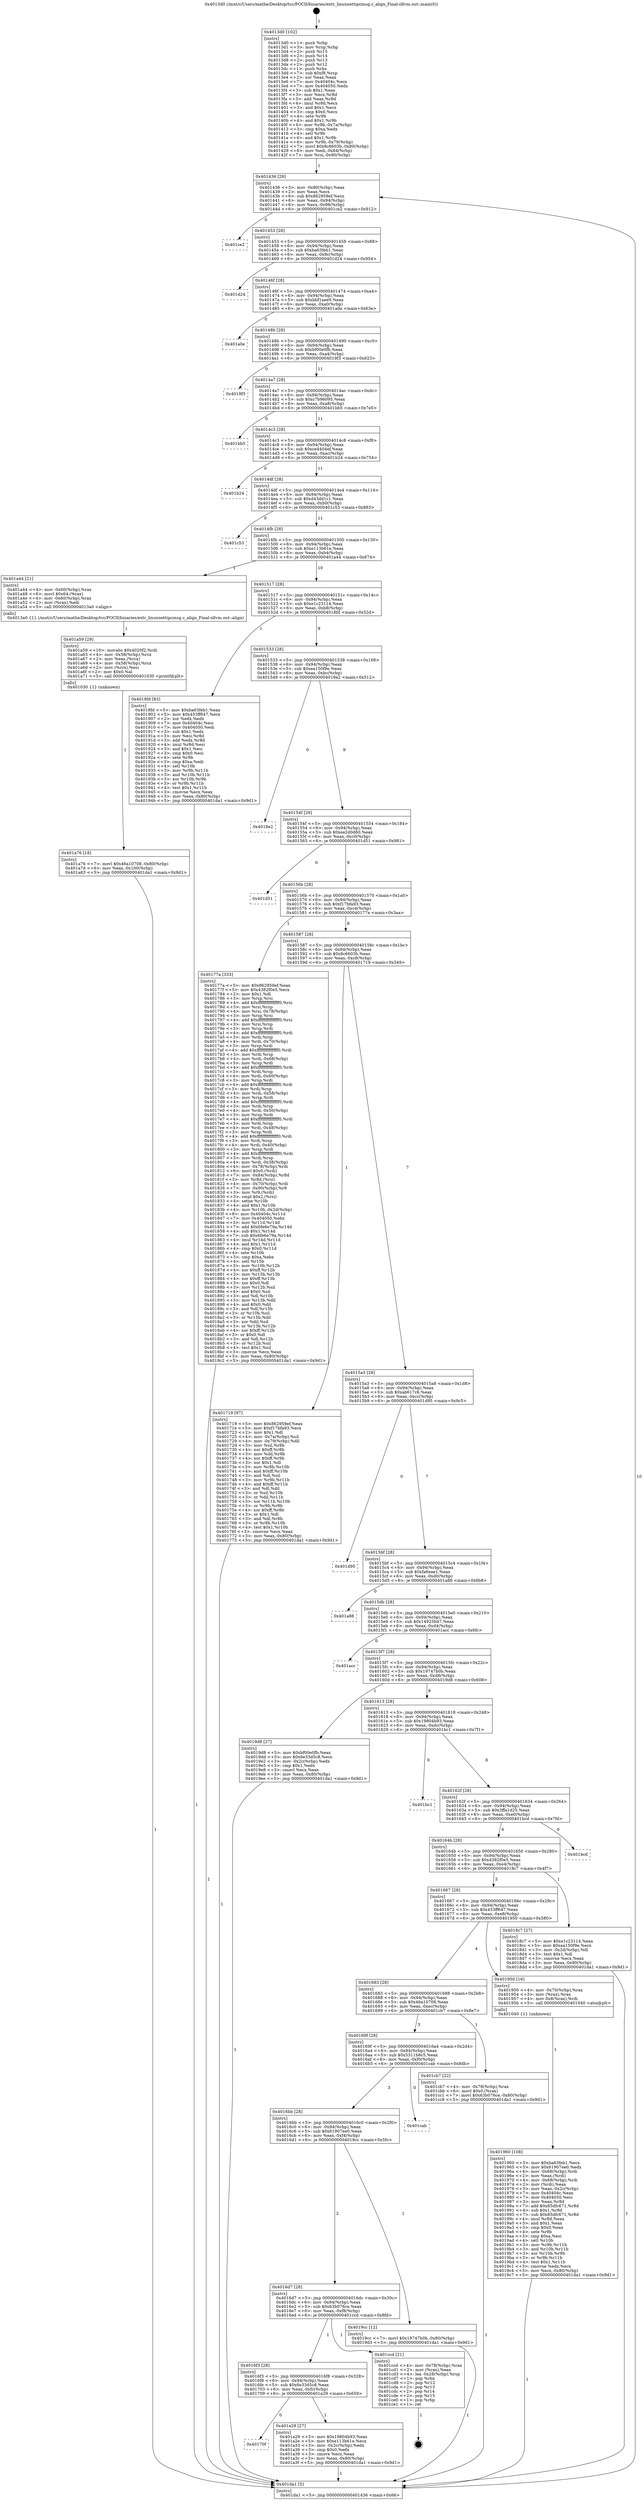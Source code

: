 digraph "0x4013d0" {
  label = "0x4013d0 (/mnt/c/Users/mathe/Desktop/tcc/POCII/binaries/extr_linuxnettipcmsg.c_align_Final-ollvm.out::main(0))"
  labelloc = "t"
  node[shape=record]

  Entry [label="",width=0.3,height=0.3,shape=circle,fillcolor=black,style=filled]
  "0x401436" [label="{
     0x401436 [29]\l
     | [instrs]\l
     &nbsp;&nbsp;0x401436 \<+3\>: mov -0x80(%rbp),%eax\l
     &nbsp;&nbsp;0x401439 \<+2\>: mov %eax,%ecx\l
     &nbsp;&nbsp;0x40143b \<+6\>: sub $0x862959ef,%ecx\l
     &nbsp;&nbsp;0x401441 \<+6\>: mov %eax,-0x94(%rbp)\l
     &nbsp;&nbsp;0x401447 \<+6\>: mov %ecx,-0x98(%rbp)\l
     &nbsp;&nbsp;0x40144d \<+6\>: je 0000000000401ce2 \<main+0x912\>\l
  }"]
  "0x401ce2" [label="{
     0x401ce2\l
  }", style=dashed]
  "0x401453" [label="{
     0x401453 [28]\l
     | [instrs]\l
     &nbsp;&nbsp;0x401453 \<+5\>: jmp 0000000000401458 \<main+0x88\>\l
     &nbsp;&nbsp;0x401458 \<+6\>: mov -0x94(%rbp),%eax\l
     &nbsp;&nbsp;0x40145e \<+5\>: sub $0xba63feb1,%eax\l
     &nbsp;&nbsp;0x401463 \<+6\>: mov %eax,-0x9c(%rbp)\l
     &nbsp;&nbsp;0x401469 \<+6\>: je 0000000000401d24 \<main+0x954\>\l
  }"]
  Exit [label="",width=0.3,height=0.3,shape=circle,fillcolor=black,style=filled,peripheries=2]
  "0x401d24" [label="{
     0x401d24\l
  }", style=dashed]
  "0x40146f" [label="{
     0x40146f [28]\l
     | [instrs]\l
     &nbsp;&nbsp;0x40146f \<+5\>: jmp 0000000000401474 \<main+0xa4\>\l
     &nbsp;&nbsp;0x401474 \<+6\>: mov -0x94(%rbp),%eax\l
     &nbsp;&nbsp;0x40147a \<+5\>: sub $0xbbf1aee9,%eax\l
     &nbsp;&nbsp;0x40147f \<+6\>: mov %eax,-0xa0(%rbp)\l
     &nbsp;&nbsp;0x401485 \<+6\>: je 0000000000401a0e \<main+0x63e\>\l
  }"]
  "0x401a76" [label="{
     0x401a76 [18]\l
     | [instrs]\l
     &nbsp;&nbsp;0x401a76 \<+7\>: movl $0x46a10708,-0x80(%rbp)\l
     &nbsp;&nbsp;0x401a7d \<+6\>: mov %eax,-0x100(%rbp)\l
     &nbsp;&nbsp;0x401a83 \<+5\>: jmp 0000000000401da1 \<main+0x9d1\>\l
  }"]
  "0x401a0e" [label="{
     0x401a0e\l
  }", style=dashed]
  "0x40148b" [label="{
     0x40148b [28]\l
     | [instrs]\l
     &nbsp;&nbsp;0x40148b \<+5\>: jmp 0000000000401490 \<main+0xc0\>\l
     &nbsp;&nbsp;0x401490 \<+6\>: mov -0x94(%rbp),%eax\l
     &nbsp;&nbsp;0x401496 \<+5\>: sub $0xbf00e0fb,%eax\l
     &nbsp;&nbsp;0x40149b \<+6\>: mov %eax,-0xa4(%rbp)\l
     &nbsp;&nbsp;0x4014a1 \<+6\>: je 00000000004019f3 \<main+0x623\>\l
  }"]
  "0x401a59" [label="{
     0x401a59 [29]\l
     | [instrs]\l
     &nbsp;&nbsp;0x401a59 \<+10\>: movabs $0x4020f2,%rdi\l
     &nbsp;&nbsp;0x401a63 \<+4\>: mov -0x58(%rbp),%rcx\l
     &nbsp;&nbsp;0x401a67 \<+2\>: mov %eax,(%rcx)\l
     &nbsp;&nbsp;0x401a69 \<+4\>: mov -0x58(%rbp),%rcx\l
     &nbsp;&nbsp;0x401a6d \<+2\>: mov (%rcx),%esi\l
     &nbsp;&nbsp;0x401a6f \<+2\>: mov $0x0,%al\l
     &nbsp;&nbsp;0x401a71 \<+5\>: call 0000000000401030 \<printf@plt\>\l
     | [calls]\l
     &nbsp;&nbsp;0x401030 \{1\} (unknown)\l
  }"]
  "0x4019f3" [label="{
     0x4019f3\l
  }", style=dashed]
  "0x4014a7" [label="{
     0x4014a7 [28]\l
     | [instrs]\l
     &nbsp;&nbsp;0x4014a7 \<+5\>: jmp 00000000004014ac \<main+0xdc\>\l
     &nbsp;&nbsp;0x4014ac \<+6\>: mov -0x94(%rbp),%eax\l
     &nbsp;&nbsp;0x4014b2 \<+5\>: sub $0xc7b96095,%eax\l
     &nbsp;&nbsp;0x4014b7 \<+6\>: mov %eax,-0xa8(%rbp)\l
     &nbsp;&nbsp;0x4014bd \<+6\>: je 0000000000401bb5 \<main+0x7e5\>\l
  }"]
  "0x40170f" [label="{
     0x40170f\l
  }", style=dashed]
  "0x401bb5" [label="{
     0x401bb5\l
  }", style=dashed]
  "0x4014c3" [label="{
     0x4014c3 [28]\l
     | [instrs]\l
     &nbsp;&nbsp;0x4014c3 \<+5\>: jmp 00000000004014c8 \<main+0xf8\>\l
     &nbsp;&nbsp;0x4014c8 \<+6\>: mov -0x94(%rbp),%eax\l
     &nbsp;&nbsp;0x4014ce \<+5\>: sub $0xce4404ef,%eax\l
     &nbsp;&nbsp;0x4014d3 \<+6\>: mov %eax,-0xac(%rbp)\l
     &nbsp;&nbsp;0x4014d9 \<+6\>: je 0000000000401b24 \<main+0x754\>\l
  }"]
  "0x401a29" [label="{
     0x401a29 [27]\l
     | [instrs]\l
     &nbsp;&nbsp;0x401a29 \<+5\>: mov $0x19804b93,%eax\l
     &nbsp;&nbsp;0x401a2e \<+5\>: mov $0xe113b61e,%ecx\l
     &nbsp;&nbsp;0x401a33 \<+3\>: mov -0x2c(%rbp),%edx\l
     &nbsp;&nbsp;0x401a36 \<+3\>: cmp $0x0,%edx\l
     &nbsp;&nbsp;0x401a39 \<+3\>: cmove %ecx,%eax\l
     &nbsp;&nbsp;0x401a3c \<+3\>: mov %eax,-0x80(%rbp)\l
     &nbsp;&nbsp;0x401a3f \<+5\>: jmp 0000000000401da1 \<main+0x9d1\>\l
  }"]
  "0x401b24" [label="{
     0x401b24\l
  }", style=dashed]
  "0x4014df" [label="{
     0x4014df [28]\l
     | [instrs]\l
     &nbsp;&nbsp;0x4014df \<+5\>: jmp 00000000004014e4 \<main+0x114\>\l
     &nbsp;&nbsp;0x4014e4 \<+6\>: mov -0x94(%rbp),%eax\l
     &nbsp;&nbsp;0x4014ea \<+5\>: sub $0xd43dd1c1,%eax\l
     &nbsp;&nbsp;0x4014ef \<+6\>: mov %eax,-0xb0(%rbp)\l
     &nbsp;&nbsp;0x4014f5 \<+6\>: je 0000000000401c53 \<main+0x883\>\l
  }"]
  "0x4016f3" [label="{
     0x4016f3 [28]\l
     | [instrs]\l
     &nbsp;&nbsp;0x4016f3 \<+5\>: jmp 00000000004016f8 \<main+0x328\>\l
     &nbsp;&nbsp;0x4016f8 \<+6\>: mov -0x94(%rbp),%eax\l
     &nbsp;&nbsp;0x4016fe \<+5\>: sub $0x6e33d5c8,%eax\l
     &nbsp;&nbsp;0x401703 \<+6\>: mov %eax,-0xfc(%rbp)\l
     &nbsp;&nbsp;0x401709 \<+6\>: je 0000000000401a29 \<main+0x659\>\l
  }"]
  "0x401c53" [label="{
     0x401c53\l
  }", style=dashed]
  "0x4014fb" [label="{
     0x4014fb [28]\l
     | [instrs]\l
     &nbsp;&nbsp;0x4014fb \<+5\>: jmp 0000000000401500 \<main+0x130\>\l
     &nbsp;&nbsp;0x401500 \<+6\>: mov -0x94(%rbp),%eax\l
     &nbsp;&nbsp;0x401506 \<+5\>: sub $0xe113b61e,%eax\l
     &nbsp;&nbsp;0x40150b \<+6\>: mov %eax,-0xb4(%rbp)\l
     &nbsp;&nbsp;0x401511 \<+6\>: je 0000000000401a44 \<main+0x674\>\l
  }"]
  "0x401ccd" [label="{
     0x401ccd [21]\l
     | [instrs]\l
     &nbsp;&nbsp;0x401ccd \<+4\>: mov -0x78(%rbp),%rax\l
     &nbsp;&nbsp;0x401cd1 \<+2\>: mov (%rax),%eax\l
     &nbsp;&nbsp;0x401cd3 \<+4\>: lea -0x28(%rbp),%rsp\l
     &nbsp;&nbsp;0x401cd7 \<+1\>: pop %rbx\l
     &nbsp;&nbsp;0x401cd8 \<+2\>: pop %r12\l
     &nbsp;&nbsp;0x401cda \<+2\>: pop %r13\l
     &nbsp;&nbsp;0x401cdc \<+2\>: pop %r14\l
     &nbsp;&nbsp;0x401cde \<+2\>: pop %r15\l
     &nbsp;&nbsp;0x401ce0 \<+1\>: pop %rbp\l
     &nbsp;&nbsp;0x401ce1 \<+1\>: ret\l
  }"]
  "0x401a44" [label="{
     0x401a44 [21]\l
     | [instrs]\l
     &nbsp;&nbsp;0x401a44 \<+4\>: mov -0x60(%rbp),%rax\l
     &nbsp;&nbsp;0x401a48 \<+6\>: movl $0x64,(%rax)\l
     &nbsp;&nbsp;0x401a4e \<+4\>: mov -0x60(%rbp),%rax\l
     &nbsp;&nbsp;0x401a52 \<+2\>: mov (%rax),%edi\l
     &nbsp;&nbsp;0x401a54 \<+5\>: call 00000000004013a0 \<align\>\l
     | [calls]\l
     &nbsp;&nbsp;0x4013a0 \{1\} (/mnt/c/Users/mathe/Desktop/tcc/POCII/binaries/extr_linuxnettipcmsg.c_align_Final-ollvm.out::align)\l
  }"]
  "0x401517" [label="{
     0x401517 [28]\l
     | [instrs]\l
     &nbsp;&nbsp;0x401517 \<+5\>: jmp 000000000040151c \<main+0x14c\>\l
     &nbsp;&nbsp;0x40151c \<+6\>: mov -0x94(%rbp),%eax\l
     &nbsp;&nbsp;0x401522 \<+5\>: sub $0xe1c23114,%eax\l
     &nbsp;&nbsp;0x401527 \<+6\>: mov %eax,-0xb8(%rbp)\l
     &nbsp;&nbsp;0x40152d \<+6\>: je 00000000004018fd \<main+0x52d\>\l
  }"]
  "0x4016d7" [label="{
     0x4016d7 [28]\l
     | [instrs]\l
     &nbsp;&nbsp;0x4016d7 \<+5\>: jmp 00000000004016dc \<main+0x30c\>\l
     &nbsp;&nbsp;0x4016dc \<+6\>: mov -0x94(%rbp),%eax\l
     &nbsp;&nbsp;0x4016e2 \<+5\>: sub $0x63b076ce,%eax\l
     &nbsp;&nbsp;0x4016e7 \<+6\>: mov %eax,-0xf8(%rbp)\l
     &nbsp;&nbsp;0x4016ed \<+6\>: je 0000000000401ccd \<main+0x8fd\>\l
  }"]
  "0x4018fd" [label="{
     0x4018fd [83]\l
     | [instrs]\l
     &nbsp;&nbsp;0x4018fd \<+5\>: mov $0xba63feb1,%eax\l
     &nbsp;&nbsp;0x401902 \<+5\>: mov $0x453ff647,%ecx\l
     &nbsp;&nbsp;0x401907 \<+2\>: xor %edx,%edx\l
     &nbsp;&nbsp;0x401909 \<+7\>: mov 0x40404c,%esi\l
     &nbsp;&nbsp;0x401910 \<+7\>: mov 0x404050,%edi\l
     &nbsp;&nbsp;0x401917 \<+3\>: sub $0x1,%edx\l
     &nbsp;&nbsp;0x40191a \<+3\>: mov %esi,%r8d\l
     &nbsp;&nbsp;0x40191d \<+3\>: add %edx,%r8d\l
     &nbsp;&nbsp;0x401920 \<+4\>: imul %r8d,%esi\l
     &nbsp;&nbsp;0x401924 \<+3\>: and $0x1,%esi\l
     &nbsp;&nbsp;0x401927 \<+3\>: cmp $0x0,%esi\l
     &nbsp;&nbsp;0x40192a \<+4\>: sete %r9b\l
     &nbsp;&nbsp;0x40192e \<+3\>: cmp $0xa,%edi\l
     &nbsp;&nbsp;0x401931 \<+4\>: setl %r10b\l
     &nbsp;&nbsp;0x401935 \<+3\>: mov %r9b,%r11b\l
     &nbsp;&nbsp;0x401938 \<+3\>: and %r10b,%r11b\l
     &nbsp;&nbsp;0x40193b \<+3\>: xor %r10b,%r9b\l
     &nbsp;&nbsp;0x40193e \<+3\>: or %r9b,%r11b\l
     &nbsp;&nbsp;0x401941 \<+4\>: test $0x1,%r11b\l
     &nbsp;&nbsp;0x401945 \<+3\>: cmovne %ecx,%eax\l
     &nbsp;&nbsp;0x401948 \<+3\>: mov %eax,-0x80(%rbp)\l
     &nbsp;&nbsp;0x40194b \<+5\>: jmp 0000000000401da1 \<main+0x9d1\>\l
  }"]
  "0x401533" [label="{
     0x401533 [28]\l
     | [instrs]\l
     &nbsp;&nbsp;0x401533 \<+5\>: jmp 0000000000401538 \<main+0x168\>\l
     &nbsp;&nbsp;0x401538 \<+6\>: mov -0x94(%rbp),%eax\l
     &nbsp;&nbsp;0x40153e \<+5\>: sub $0xea150f9e,%eax\l
     &nbsp;&nbsp;0x401543 \<+6\>: mov %eax,-0xbc(%rbp)\l
     &nbsp;&nbsp;0x401549 \<+6\>: je 00000000004018e2 \<main+0x512\>\l
  }"]
  "0x4019cc" [label="{
     0x4019cc [12]\l
     | [instrs]\l
     &nbsp;&nbsp;0x4019cc \<+7\>: movl $0x19747b0b,-0x80(%rbp)\l
     &nbsp;&nbsp;0x4019d3 \<+5\>: jmp 0000000000401da1 \<main+0x9d1\>\l
  }"]
  "0x4018e2" [label="{
     0x4018e2\l
  }", style=dashed]
  "0x40154f" [label="{
     0x40154f [28]\l
     | [instrs]\l
     &nbsp;&nbsp;0x40154f \<+5\>: jmp 0000000000401554 \<main+0x184\>\l
     &nbsp;&nbsp;0x401554 \<+6\>: mov -0x94(%rbp),%eax\l
     &nbsp;&nbsp;0x40155a \<+5\>: sub $0xea2d0d60,%eax\l
     &nbsp;&nbsp;0x40155f \<+6\>: mov %eax,-0xc0(%rbp)\l
     &nbsp;&nbsp;0x401565 \<+6\>: je 0000000000401d51 \<main+0x981\>\l
  }"]
  "0x4016bb" [label="{
     0x4016bb [28]\l
     | [instrs]\l
     &nbsp;&nbsp;0x4016bb \<+5\>: jmp 00000000004016c0 \<main+0x2f0\>\l
     &nbsp;&nbsp;0x4016c0 \<+6\>: mov -0x94(%rbp),%eax\l
     &nbsp;&nbsp;0x4016c6 \<+5\>: sub $0x61907ee0,%eax\l
     &nbsp;&nbsp;0x4016cb \<+6\>: mov %eax,-0xf4(%rbp)\l
     &nbsp;&nbsp;0x4016d1 \<+6\>: je 00000000004019cc \<main+0x5fc\>\l
  }"]
  "0x401d51" [label="{
     0x401d51\l
  }", style=dashed]
  "0x40156b" [label="{
     0x40156b [28]\l
     | [instrs]\l
     &nbsp;&nbsp;0x40156b \<+5\>: jmp 0000000000401570 \<main+0x1a0\>\l
     &nbsp;&nbsp;0x401570 \<+6\>: mov -0x94(%rbp),%eax\l
     &nbsp;&nbsp;0x401576 \<+5\>: sub $0xf17bfa93,%eax\l
     &nbsp;&nbsp;0x40157b \<+6\>: mov %eax,-0xc4(%rbp)\l
     &nbsp;&nbsp;0x401581 \<+6\>: je 000000000040177a \<main+0x3aa\>\l
  }"]
  "0x401cab" [label="{
     0x401cab\l
  }", style=dashed]
  "0x40177a" [label="{
     0x40177a [333]\l
     | [instrs]\l
     &nbsp;&nbsp;0x40177a \<+5\>: mov $0x862959ef,%eax\l
     &nbsp;&nbsp;0x40177f \<+5\>: mov $0x4382f0e5,%ecx\l
     &nbsp;&nbsp;0x401784 \<+2\>: mov $0x1,%dl\l
     &nbsp;&nbsp;0x401786 \<+3\>: mov %rsp,%rsi\l
     &nbsp;&nbsp;0x401789 \<+4\>: add $0xfffffffffffffff0,%rsi\l
     &nbsp;&nbsp;0x40178d \<+3\>: mov %rsi,%rsp\l
     &nbsp;&nbsp;0x401790 \<+4\>: mov %rsi,-0x78(%rbp)\l
     &nbsp;&nbsp;0x401794 \<+3\>: mov %rsp,%rsi\l
     &nbsp;&nbsp;0x401797 \<+4\>: add $0xfffffffffffffff0,%rsi\l
     &nbsp;&nbsp;0x40179b \<+3\>: mov %rsi,%rsp\l
     &nbsp;&nbsp;0x40179e \<+3\>: mov %rsp,%rdi\l
     &nbsp;&nbsp;0x4017a1 \<+4\>: add $0xfffffffffffffff0,%rdi\l
     &nbsp;&nbsp;0x4017a5 \<+3\>: mov %rdi,%rsp\l
     &nbsp;&nbsp;0x4017a8 \<+4\>: mov %rdi,-0x70(%rbp)\l
     &nbsp;&nbsp;0x4017ac \<+3\>: mov %rsp,%rdi\l
     &nbsp;&nbsp;0x4017af \<+4\>: add $0xfffffffffffffff0,%rdi\l
     &nbsp;&nbsp;0x4017b3 \<+3\>: mov %rdi,%rsp\l
     &nbsp;&nbsp;0x4017b6 \<+4\>: mov %rdi,-0x68(%rbp)\l
     &nbsp;&nbsp;0x4017ba \<+3\>: mov %rsp,%rdi\l
     &nbsp;&nbsp;0x4017bd \<+4\>: add $0xfffffffffffffff0,%rdi\l
     &nbsp;&nbsp;0x4017c1 \<+3\>: mov %rdi,%rsp\l
     &nbsp;&nbsp;0x4017c4 \<+4\>: mov %rdi,-0x60(%rbp)\l
     &nbsp;&nbsp;0x4017c8 \<+3\>: mov %rsp,%rdi\l
     &nbsp;&nbsp;0x4017cb \<+4\>: add $0xfffffffffffffff0,%rdi\l
     &nbsp;&nbsp;0x4017cf \<+3\>: mov %rdi,%rsp\l
     &nbsp;&nbsp;0x4017d2 \<+4\>: mov %rdi,-0x58(%rbp)\l
     &nbsp;&nbsp;0x4017d6 \<+3\>: mov %rsp,%rdi\l
     &nbsp;&nbsp;0x4017d9 \<+4\>: add $0xfffffffffffffff0,%rdi\l
     &nbsp;&nbsp;0x4017dd \<+3\>: mov %rdi,%rsp\l
     &nbsp;&nbsp;0x4017e0 \<+4\>: mov %rdi,-0x50(%rbp)\l
     &nbsp;&nbsp;0x4017e4 \<+3\>: mov %rsp,%rdi\l
     &nbsp;&nbsp;0x4017e7 \<+4\>: add $0xfffffffffffffff0,%rdi\l
     &nbsp;&nbsp;0x4017eb \<+3\>: mov %rdi,%rsp\l
     &nbsp;&nbsp;0x4017ee \<+4\>: mov %rdi,-0x48(%rbp)\l
     &nbsp;&nbsp;0x4017f2 \<+3\>: mov %rsp,%rdi\l
     &nbsp;&nbsp;0x4017f5 \<+4\>: add $0xfffffffffffffff0,%rdi\l
     &nbsp;&nbsp;0x4017f9 \<+3\>: mov %rdi,%rsp\l
     &nbsp;&nbsp;0x4017fc \<+4\>: mov %rdi,-0x40(%rbp)\l
     &nbsp;&nbsp;0x401800 \<+3\>: mov %rsp,%rdi\l
     &nbsp;&nbsp;0x401803 \<+4\>: add $0xfffffffffffffff0,%rdi\l
     &nbsp;&nbsp;0x401807 \<+3\>: mov %rdi,%rsp\l
     &nbsp;&nbsp;0x40180a \<+4\>: mov %rdi,-0x38(%rbp)\l
     &nbsp;&nbsp;0x40180e \<+4\>: mov -0x78(%rbp),%rdi\l
     &nbsp;&nbsp;0x401812 \<+6\>: movl $0x0,(%rdi)\l
     &nbsp;&nbsp;0x401818 \<+7\>: mov -0x84(%rbp),%r8d\l
     &nbsp;&nbsp;0x40181f \<+3\>: mov %r8d,(%rsi)\l
     &nbsp;&nbsp;0x401822 \<+4\>: mov -0x70(%rbp),%rdi\l
     &nbsp;&nbsp;0x401826 \<+7\>: mov -0x90(%rbp),%r9\l
     &nbsp;&nbsp;0x40182d \<+3\>: mov %r9,(%rdi)\l
     &nbsp;&nbsp;0x401830 \<+3\>: cmpl $0x2,(%rsi)\l
     &nbsp;&nbsp;0x401833 \<+4\>: setne %r10b\l
     &nbsp;&nbsp;0x401837 \<+4\>: and $0x1,%r10b\l
     &nbsp;&nbsp;0x40183b \<+4\>: mov %r10b,-0x2d(%rbp)\l
     &nbsp;&nbsp;0x40183f \<+8\>: mov 0x40404c,%r11d\l
     &nbsp;&nbsp;0x401847 \<+7\>: mov 0x404050,%ebx\l
     &nbsp;&nbsp;0x40184e \<+3\>: mov %r11d,%r14d\l
     &nbsp;&nbsp;0x401851 \<+7\>: add $0x6fe6e79a,%r14d\l
     &nbsp;&nbsp;0x401858 \<+4\>: sub $0x1,%r14d\l
     &nbsp;&nbsp;0x40185c \<+7\>: sub $0x6fe6e79a,%r14d\l
     &nbsp;&nbsp;0x401863 \<+4\>: imul %r14d,%r11d\l
     &nbsp;&nbsp;0x401867 \<+4\>: and $0x1,%r11d\l
     &nbsp;&nbsp;0x40186b \<+4\>: cmp $0x0,%r11d\l
     &nbsp;&nbsp;0x40186f \<+4\>: sete %r10b\l
     &nbsp;&nbsp;0x401873 \<+3\>: cmp $0xa,%ebx\l
     &nbsp;&nbsp;0x401876 \<+4\>: setl %r15b\l
     &nbsp;&nbsp;0x40187a \<+3\>: mov %r10b,%r12b\l
     &nbsp;&nbsp;0x40187d \<+4\>: xor $0xff,%r12b\l
     &nbsp;&nbsp;0x401881 \<+3\>: mov %r15b,%r13b\l
     &nbsp;&nbsp;0x401884 \<+4\>: xor $0xff,%r13b\l
     &nbsp;&nbsp;0x401888 \<+3\>: xor $0x0,%dl\l
     &nbsp;&nbsp;0x40188b \<+3\>: mov %r12b,%sil\l
     &nbsp;&nbsp;0x40188e \<+4\>: and $0x0,%sil\l
     &nbsp;&nbsp;0x401892 \<+3\>: and %dl,%r10b\l
     &nbsp;&nbsp;0x401895 \<+3\>: mov %r13b,%dil\l
     &nbsp;&nbsp;0x401898 \<+4\>: and $0x0,%dil\l
     &nbsp;&nbsp;0x40189c \<+3\>: and %dl,%r15b\l
     &nbsp;&nbsp;0x40189f \<+3\>: or %r10b,%sil\l
     &nbsp;&nbsp;0x4018a2 \<+3\>: or %r15b,%dil\l
     &nbsp;&nbsp;0x4018a5 \<+3\>: xor %dil,%sil\l
     &nbsp;&nbsp;0x4018a8 \<+3\>: or %r13b,%r12b\l
     &nbsp;&nbsp;0x4018ab \<+4\>: xor $0xff,%r12b\l
     &nbsp;&nbsp;0x4018af \<+3\>: or $0x0,%dl\l
     &nbsp;&nbsp;0x4018b2 \<+3\>: and %dl,%r12b\l
     &nbsp;&nbsp;0x4018b5 \<+3\>: or %r12b,%sil\l
     &nbsp;&nbsp;0x4018b8 \<+4\>: test $0x1,%sil\l
     &nbsp;&nbsp;0x4018bc \<+3\>: cmovne %ecx,%eax\l
     &nbsp;&nbsp;0x4018bf \<+3\>: mov %eax,-0x80(%rbp)\l
     &nbsp;&nbsp;0x4018c2 \<+5\>: jmp 0000000000401da1 \<main+0x9d1\>\l
  }"]
  "0x401587" [label="{
     0x401587 [28]\l
     | [instrs]\l
     &nbsp;&nbsp;0x401587 \<+5\>: jmp 000000000040158c \<main+0x1bc\>\l
     &nbsp;&nbsp;0x40158c \<+6\>: mov -0x94(%rbp),%eax\l
     &nbsp;&nbsp;0x401592 \<+5\>: sub $0x8c6603b,%eax\l
     &nbsp;&nbsp;0x401597 \<+6\>: mov %eax,-0xc8(%rbp)\l
     &nbsp;&nbsp;0x40159d \<+6\>: je 0000000000401719 \<main+0x349\>\l
  }"]
  "0x40169f" [label="{
     0x40169f [28]\l
     | [instrs]\l
     &nbsp;&nbsp;0x40169f \<+5\>: jmp 00000000004016a4 \<main+0x2d4\>\l
     &nbsp;&nbsp;0x4016a4 \<+6\>: mov -0x94(%rbp),%eax\l
     &nbsp;&nbsp;0x4016aa \<+5\>: sub $0x5311b8c5,%eax\l
     &nbsp;&nbsp;0x4016af \<+6\>: mov %eax,-0xf0(%rbp)\l
     &nbsp;&nbsp;0x4016b5 \<+6\>: je 0000000000401cab \<main+0x8db\>\l
  }"]
  "0x401719" [label="{
     0x401719 [97]\l
     | [instrs]\l
     &nbsp;&nbsp;0x401719 \<+5\>: mov $0x862959ef,%eax\l
     &nbsp;&nbsp;0x40171e \<+5\>: mov $0xf17bfa93,%ecx\l
     &nbsp;&nbsp;0x401723 \<+2\>: mov $0x1,%dl\l
     &nbsp;&nbsp;0x401725 \<+4\>: mov -0x7a(%rbp),%sil\l
     &nbsp;&nbsp;0x401729 \<+4\>: mov -0x79(%rbp),%dil\l
     &nbsp;&nbsp;0x40172d \<+3\>: mov %sil,%r8b\l
     &nbsp;&nbsp;0x401730 \<+4\>: xor $0xff,%r8b\l
     &nbsp;&nbsp;0x401734 \<+3\>: mov %dil,%r9b\l
     &nbsp;&nbsp;0x401737 \<+4\>: xor $0xff,%r9b\l
     &nbsp;&nbsp;0x40173b \<+3\>: xor $0x1,%dl\l
     &nbsp;&nbsp;0x40173e \<+3\>: mov %r8b,%r10b\l
     &nbsp;&nbsp;0x401741 \<+4\>: and $0xff,%r10b\l
     &nbsp;&nbsp;0x401745 \<+3\>: and %dl,%sil\l
     &nbsp;&nbsp;0x401748 \<+3\>: mov %r9b,%r11b\l
     &nbsp;&nbsp;0x40174b \<+4\>: and $0xff,%r11b\l
     &nbsp;&nbsp;0x40174f \<+3\>: and %dl,%dil\l
     &nbsp;&nbsp;0x401752 \<+3\>: or %sil,%r10b\l
     &nbsp;&nbsp;0x401755 \<+3\>: or %dil,%r11b\l
     &nbsp;&nbsp;0x401758 \<+3\>: xor %r11b,%r10b\l
     &nbsp;&nbsp;0x40175b \<+3\>: or %r9b,%r8b\l
     &nbsp;&nbsp;0x40175e \<+4\>: xor $0xff,%r8b\l
     &nbsp;&nbsp;0x401762 \<+3\>: or $0x1,%dl\l
     &nbsp;&nbsp;0x401765 \<+3\>: and %dl,%r8b\l
     &nbsp;&nbsp;0x401768 \<+3\>: or %r8b,%r10b\l
     &nbsp;&nbsp;0x40176b \<+4\>: test $0x1,%r10b\l
     &nbsp;&nbsp;0x40176f \<+3\>: cmovne %ecx,%eax\l
     &nbsp;&nbsp;0x401772 \<+3\>: mov %eax,-0x80(%rbp)\l
     &nbsp;&nbsp;0x401775 \<+5\>: jmp 0000000000401da1 \<main+0x9d1\>\l
  }"]
  "0x4015a3" [label="{
     0x4015a3 [28]\l
     | [instrs]\l
     &nbsp;&nbsp;0x4015a3 \<+5\>: jmp 00000000004015a8 \<main+0x1d8\>\l
     &nbsp;&nbsp;0x4015a8 \<+6\>: mov -0x94(%rbp),%eax\l
     &nbsp;&nbsp;0x4015ae \<+5\>: sub $0xab617c6,%eax\l
     &nbsp;&nbsp;0x4015b3 \<+6\>: mov %eax,-0xcc(%rbp)\l
     &nbsp;&nbsp;0x4015b9 \<+6\>: je 0000000000401d95 \<main+0x9c5\>\l
  }"]
  "0x401da1" [label="{
     0x401da1 [5]\l
     | [instrs]\l
     &nbsp;&nbsp;0x401da1 \<+5\>: jmp 0000000000401436 \<main+0x66\>\l
  }"]
  "0x4013d0" [label="{
     0x4013d0 [102]\l
     | [instrs]\l
     &nbsp;&nbsp;0x4013d0 \<+1\>: push %rbp\l
     &nbsp;&nbsp;0x4013d1 \<+3\>: mov %rsp,%rbp\l
     &nbsp;&nbsp;0x4013d4 \<+2\>: push %r15\l
     &nbsp;&nbsp;0x4013d6 \<+2\>: push %r14\l
     &nbsp;&nbsp;0x4013d8 \<+2\>: push %r13\l
     &nbsp;&nbsp;0x4013da \<+2\>: push %r12\l
     &nbsp;&nbsp;0x4013dc \<+1\>: push %rbx\l
     &nbsp;&nbsp;0x4013dd \<+7\>: sub $0xf8,%rsp\l
     &nbsp;&nbsp;0x4013e4 \<+2\>: xor %eax,%eax\l
     &nbsp;&nbsp;0x4013e6 \<+7\>: mov 0x40404c,%ecx\l
     &nbsp;&nbsp;0x4013ed \<+7\>: mov 0x404050,%edx\l
     &nbsp;&nbsp;0x4013f4 \<+3\>: sub $0x1,%eax\l
     &nbsp;&nbsp;0x4013f7 \<+3\>: mov %ecx,%r8d\l
     &nbsp;&nbsp;0x4013fa \<+3\>: add %eax,%r8d\l
     &nbsp;&nbsp;0x4013fd \<+4\>: imul %r8d,%ecx\l
     &nbsp;&nbsp;0x401401 \<+3\>: and $0x1,%ecx\l
     &nbsp;&nbsp;0x401404 \<+3\>: cmp $0x0,%ecx\l
     &nbsp;&nbsp;0x401407 \<+4\>: sete %r9b\l
     &nbsp;&nbsp;0x40140b \<+4\>: and $0x1,%r9b\l
     &nbsp;&nbsp;0x40140f \<+4\>: mov %r9b,-0x7a(%rbp)\l
     &nbsp;&nbsp;0x401413 \<+3\>: cmp $0xa,%edx\l
     &nbsp;&nbsp;0x401416 \<+4\>: setl %r9b\l
     &nbsp;&nbsp;0x40141a \<+4\>: and $0x1,%r9b\l
     &nbsp;&nbsp;0x40141e \<+4\>: mov %r9b,-0x79(%rbp)\l
     &nbsp;&nbsp;0x401422 \<+7\>: movl $0x8c6603b,-0x80(%rbp)\l
     &nbsp;&nbsp;0x401429 \<+6\>: mov %edi,-0x84(%rbp)\l
     &nbsp;&nbsp;0x40142f \<+7\>: mov %rsi,-0x90(%rbp)\l
  }"]
  "0x401cb7" [label="{
     0x401cb7 [22]\l
     | [instrs]\l
     &nbsp;&nbsp;0x401cb7 \<+4\>: mov -0x78(%rbp),%rax\l
     &nbsp;&nbsp;0x401cbb \<+6\>: movl $0x0,(%rax)\l
     &nbsp;&nbsp;0x401cc1 \<+7\>: movl $0x63b076ce,-0x80(%rbp)\l
     &nbsp;&nbsp;0x401cc8 \<+5\>: jmp 0000000000401da1 \<main+0x9d1\>\l
  }"]
  "0x401960" [label="{
     0x401960 [108]\l
     | [instrs]\l
     &nbsp;&nbsp;0x401960 \<+5\>: mov $0xba63feb1,%ecx\l
     &nbsp;&nbsp;0x401965 \<+5\>: mov $0x61907ee0,%edx\l
     &nbsp;&nbsp;0x40196a \<+4\>: mov -0x68(%rbp),%rdi\l
     &nbsp;&nbsp;0x40196e \<+2\>: mov %eax,(%rdi)\l
     &nbsp;&nbsp;0x401970 \<+4\>: mov -0x68(%rbp),%rdi\l
     &nbsp;&nbsp;0x401974 \<+2\>: mov (%rdi),%eax\l
     &nbsp;&nbsp;0x401976 \<+3\>: mov %eax,-0x2c(%rbp)\l
     &nbsp;&nbsp;0x401979 \<+7\>: mov 0x40404c,%eax\l
     &nbsp;&nbsp;0x401980 \<+7\>: mov 0x404050,%esi\l
     &nbsp;&nbsp;0x401987 \<+3\>: mov %eax,%r8d\l
     &nbsp;&nbsp;0x40198a \<+7\>: add $0x85dfc671,%r8d\l
     &nbsp;&nbsp;0x401991 \<+4\>: sub $0x1,%r8d\l
     &nbsp;&nbsp;0x401995 \<+7\>: sub $0x85dfc671,%r8d\l
     &nbsp;&nbsp;0x40199c \<+4\>: imul %r8d,%eax\l
     &nbsp;&nbsp;0x4019a0 \<+3\>: and $0x1,%eax\l
     &nbsp;&nbsp;0x4019a3 \<+3\>: cmp $0x0,%eax\l
     &nbsp;&nbsp;0x4019a6 \<+4\>: sete %r9b\l
     &nbsp;&nbsp;0x4019aa \<+3\>: cmp $0xa,%esi\l
     &nbsp;&nbsp;0x4019ad \<+4\>: setl %r10b\l
     &nbsp;&nbsp;0x4019b1 \<+3\>: mov %r9b,%r11b\l
     &nbsp;&nbsp;0x4019b4 \<+3\>: and %r10b,%r11b\l
     &nbsp;&nbsp;0x4019b7 \<+3\>: xor %r10b,%r9b\l
     &nbsp;&nbsp;0x4019ba \<+3\>: or %r9b,%r11b\l
     &nbsp;&nbsp;0x4019bd \<+4\>: test $0x1,%r11b\l
     &nbsp;&nbsp;0x4019c1 \<+3\>: cmovne %edx,%ecx\l
     &nbsp;&nbsp;0x4019c4 \<+3\>: mov %ecx,-0x80(%rbp)\l
     &nbsp;&nbsp;0x4019c7 \<+5\>: jmp 0000000000401da1 \<main+0x9d1\>\l
  }"]
  "0x401d95" [label="{
     0x401d95\l
  }", style=dashed]
  "0x4015bf" [label="{
     0x4015bf [28]\l
     | [instrs]\l
     &nbsp;&nbsp;0x4015bf \<+5\>: jmp 00000000004015c4 \<main+0x1f4\>\l
     &nbsp;&nbsp;0x4015c4 \<+6\>: mov -0x94(%rbp),%eax\l
     &nbsp;&nbsp;0x4015ca \<+5\>: sub $0xfa6eae1,%eax\l
     &nbsp;&nbsp;0x4015cf \<+6\>: mov %eax,-0xd0(%rbp)\l
     &nbsp;&nbsp;0x4015d5 \<+6\>: je 0000000000401a88 \<main+0x6b8\>\l
  }"]
  "0x401683" [label="{
     0x401683 [28]\l
     | [instrs]\l
     &nbsp;&nbsp;0x401683 \<+5\>: jmp 0000000000401688 \<main+0x2b8\>\l
     &nbsp;&nbsp;0x401688 \<+6\>: mov -0x94(%rbp),%eax\l
     &nbsp;&nbsp;0x40168e \<+5\>: sub $0x46a10708,%eax\l
     &nbsp;&nbsp;0x401693 \<+6\>: mov %eax,-0xec(%rbp)\l
     &nbsp;&nbsp;0x401699 \<+6\>: je 0000000000401cb7 \<main+0x8e7\>\l
  }"]
  "0x401a88" [label="{
     0x401a88\l
  }", style=dashed]
  "0x4015db" [label="{
     0x4015db [28]\l
     | [instrs]\l
     &nbsp;&nbsp;0x4015db \<+5\>: jmp 00000000004015e0 \<main+0x210\>\l
     &nbsp;&nbsp;0x4015e0 \<+6\>: mov -0x94(%rbp),%eax\l
     &nbsp;&nbsp;0x4015e6 \<+5\>: sub $0x14925b47,%eax\l
     &nbsp;&nbsp;0x4015eb \<+6\>: mov %eax,-0xd4(%rbp)\l
     &nbsp;&nbsp;0x4015f1 \<+6\>: je 0000000000401acc \<main+0x6fc\>\l
  }"]
  "0x401950" [label="{
     0x401950 [16]\l
     | [instrs]\l
     &nbsp;&nbsp;0x401950 \<+4\>: mov -0x70(%rbp),%rax\l
     &nbsp;&nbsp;0x401954 \<+3\>: mov (%rax),%rax\l
     &nbsp;&nbsp;0x401957 \<+4\>: mov 0x8(%rax),%rdi\l
     &nbsp;&nbsp;0x40195b \<+5\>: call 0000000000401040 \<atoi@plt\>\l
     | [calls]\l
     &nbsp;&nbsp;0x401040 \{1\} (unknown)\l
  }"]
  "0x401acc" [label="{
     0x401acc\l
  }", style=dashed]
  "0x4015f7" [label="{
     0x4015f7 [28]\l
     | [instrs]\l
     &nbsp;&nbsp;0x4015f7 \<+5\>: jmp 00000000004015fc \<main+0x22c\>\l
     &nbsp;&nbsp;0x4015fc \<+6\>: mov -0x94(%rbp),%eax\l
     &nbsp;&nbsp;0x401602 \<+5\>: sub $0x19747b0b,%eax\l
     &nbsp;&nbsp;0x401607 \<+6\>: mov %eax,-0xd8(%rbp)\l
     &nbsp;&nbsp;0x40160d \<+6\>: je 00000000004019d8 \<main+0x608\>\l
  }"]
  "0x401667" [label="{
     0x401667 [28]\l
     | [instrs]\l
     &nbsp;&nbsp;0x401667 \<+5\>: jmp 000000000040166c \<main+0x29c\>\l
     &nbsp;&nbsp;0x40166c \<+6\>: mov -0x94(%rbp),%eax\l
     &nbsp;&nbsp;0x401672 \<+5\>: sub $0x453ff647,%eax\l
     &nbsp;&nbsp;0x401677 \<+6\>: mov %eax,-0xe8(%rbp)\l
     &nbsp;&nbsp;0x40167d \<+6\>: je 0000000000401950 \<main+0x580\>\l
  }"]
  "0x4019d8" [label="{
     0x4019d8 [27]\l
     | [instrs]\l
     &nbsp;&nbsp;0x4019d8 \<+5\>: mov $0xbf00e0fb,%eax\l
     &nbsp;&nbsp;0x4019dd \<+5\>: mov $0x6e33d5c8,%ecx\l
     &nbsp;&nbsp;0x4019e2 \<+3\>: mov -0x2c(%rbp),%edx\l
     &nbsp;&nbsp;0x4019e5 \<+3\>: cmp $0x1,%edx\l
     &nbsp;&nbsp;0x4019e8 \<+3\>: cmovl %ecx,%eax\l
     &nbsp;&nbsp;0x4019eb \<+3\>: mov %eax,-0x80(%rbp)\l
     &nbsp;&nbsp;0x4019ee \<+5\>: jmp 0000000000401da1 \<main+0x9d1\>\l
  }"]
  "0x401613" [label="{
     0x401613 [28]\l
     | [instrs]\l
     &nbsp;&nbsp;0x401613 \<+5\>: jmp 0000000000401618 \<main+0x248\>\l
     &nbsp;&nbsp;0x401618 \<+6\>: mov -0x94(%rbp),%eax\l
     &nbsp;&nbsp;0x40161e \<+5\>: sub $0x19804b93,%eax\l
     &nbsp;&nbsp;0x401623 \<+6\>: mov %eax,-0xdc(%rbp)\l
     &nbsp;&nbsp;0x401629 \<+6\>: je 0000000000401bc1 \<main+0x7f1\>\l
  }"]
  "0x4018c7" [label="{
     0x4018c7 [27]\l
     | [instrs]\l
     &nbsp;&nbsp;0x4018c7 \<+5\>: mov $0xe1c23114,%eax\l
     &nbsp;&nbsp;0x4018cc \<+5\>: mov $0xea150f9e,%ecx\l
     &nbsp;&nbsp;0x4018d1 \<+3\>: mov -0x2d(%rbp),%dl\l
     &nbsp;&nbsp;0x4018d4 \<+3\>: test $0x1,%dl\l
     &nbsp;&nbsp;0x4018d7 \<+3\>: cmovne %ecx,%eax\l
     &nbsp;&nbsp;0x4018da \<+3\>: mov %eax,-0x80(%rbp)\l
     &nbsp;&nbsp;0x4018dd \<+5\>: jmp 0000000000401da1 \<main+0x9d1\>\l
  }"]
  "0x401bc1" [label="{
     0x401bc1\l
  }", style=dashed]
  "0x40162f" [label="{
     0x40162f [28]\l
     | [instrs]\l
     &nbsp;&nbsp;0x40162f \<+5\>: jmp 0000000000401634 \<main+0x264\>\l
     &nbsp;&nbsp;0x401634 \<+6\>: mov -0x94(%rbp),%eax\l
     &nbsp;&nbsp;0x40163a \<+5\>: sub $0x3ffa1d25,%eax\l
     &nbsp;&nbsp;0x40163f \<+6\>: mov %eax,-0xe0(%rbp)\l
     &nbsp;&nbsp;0x401645 \<+6\>: je 0000000000401bcd \<main+0x7fd\>\l
  }"]
  "0x40164b" [label="{
     0x40164b [28]\l
     | [instrs]\l
     &nbsp;&nbsp;0x40164b \<+5\>: jmp 0000000000401650 \<main+0x280\>\l
     &nbsp;&nbsp;0x401650 \<+6\>: mov -0x94(%rbp),%eax\l
     &nbsp;&nbsp;0x401656 \<+5\>: sub $0x4382f0e5,%eax\l
     &nbsp;&nbsp;0x40165b \<+6\>: mov %eax,-0xe4(%rbp)\l
     &nbsp;&nbsp;0x401661 \<+6\>: je 00000000004018c7 \<main+0x4f7\>\l
  }"]
  "0x401bcd" [label="{
     0x401bcd\l
  }", style=dashed]
  Entry -> "0x4013d0" [label=" 1"]
  "0x401436" -> "0x401ce2" [label=" 0"]
  "0x401436" -> "0x401453" [label=" 11"]
  "0x401ccd" -> Exit [label=" 1"]
  "0x401453" -> "0x401d24" [label=" 0"]
  "0x401453" -> "0x40146f" [label=" 11"]
  "0x401cb7" -> "0x401da1" [label=" 1"]
  "0x40146f" -> "0x401a0e" [label=" 0"]
  "0x40146f" -> "0x40148b" [label=" 11"]
  "0x401a76" -> "0x401da1" [label=" 1"]
  "0x40148b" -> "0x4019f3" [label=" 0"]
  "0x40148b" -> "0x4014a7" [label=" 11"]
  "0x401a59" -> "0x401a76" [label=" 1"]
  "0x4014a7" -> "0x401bb5" [label=" 0"]
  "0x4014a7" -> "0x4014c3" [label=" 11"]
  "0x401a44" -> "0x401a59" [label=" 1"]
  "0x4014c3" -> "0x401b24" [label=" 0"]
  "0x4014c3" -> "0x4014df" [label=" 11"]
  "0x401a29" -> "0x401da1" [label=" 1"]
  "0x4014df" -> "0x401c53" [label=" 0"]
  "0x4014df" -> "0x4014fb" [label=" 11"]
  "0x4016f3" -> "0x401a29" [label=" 1"]
  "0x4014fb" -> "0x401a44" [label=" 1"]
  "0x4014fb" -> "0x401517" [label=" 10"]
  "0x4016f3" -> "0x40170f" [label=" 0"]
  "0x401517" -> "0x4018fd" [label=" 1"]
  "0x401517" -> "0x401533" [label=" 9"]
  "0x4016d7" -> "0x401ccd" [label=" 1"]
  "0x401533" -> "0x4018e2" [label=" 0"]
  "0x401533" -> "0x40154f" [label=" 9"]
  "0x4016d7" -> "0x4016f3" [label=" 1"]
  "0x40154f" -> "0x401d51" [label=" 0"]
  "0x40154f" -> "0x40156b" [label=" 9"]
  "0x4019cc" -> "0x401da1" [label=" 1"]
  "0x40156b" -> "0x40177a" [label=" 1"]
  "0x40156b" -> "0x401587" [label=" 8"]
  "0x4016bb" -> "0x4016d7" [label=" 2"]
  "0x401587" -> "0x401719" [label=" 1"]
  "0x401587" -> "0x4015a3" [label=" 7"]
  "0x401719" -> "0x401da1" [label=" 1"]
  "0x4013d0" -> "0x401436" [label=" 1"]
  "0x401da1" -> "0x401436" [label=" 10"]
  "0x4019d8" -> "0x401da1" [label=" 1"]
  "0x40177a" -> "0x401da1" [label=" 1"]
  "0x40169f" -> "0x4016bb" [label=" 3"]
  "0x4015a3" -> "0x401d95" [label=" 0"]
  "0x4015a3" -> "0x4015bf" [label=" 7"]
  "0x4016bb" -> "0x4019cc" [label=" 1"]
  "0x4015bf" -> "0x401a88" [label=" 0"]
  "0x4015bf" -> "0x4015db" [label=" 7"]
  "0x401683" -> "0x40169f" [label=" 3"]
  "0x4015db" -> "0x401acc" [label=" 0"]
  "0x4015db" -> "0x4015f7" [label=" 7"]
  "0x401683" -> "0x401cb7" [label=" 1"]
  "0x4015f7" -> "0x4019d8" [label=" 1"]
  "0x4015f7" -> "0x401613" [label=" 6"]
  "0x401960" -> "0x401da1" [label=" 1"]
  "0x401613" -> "0x401bc1" [label=" 0"]
  "0x401613" -> "0x40162f" [label=" 6"]
  "0x401950" -> "0x401960" [label=" 1"]
  "0x40162f" -> "0x401bcd" [label=" 0"]
  "0x40162f" -> "0x40164b" [label=" 6"]
  "0x401667" -> "0x401683" [label=" 4"]
  "0x40164b" -> "0x4018c7" [label=" 1"]
  "0x40164b" -> "0x401667" [label=" 5"]
  "0x4018c7" -> "0x401da1" [label=" 1"]
  "0x4018fd" -> "0x401da1" [label=" 1"]
  "0x40169f" -> "0x401cab" [label=" 0"]
  "0x401667" -> "0x401950" [label=" 1"]
}
